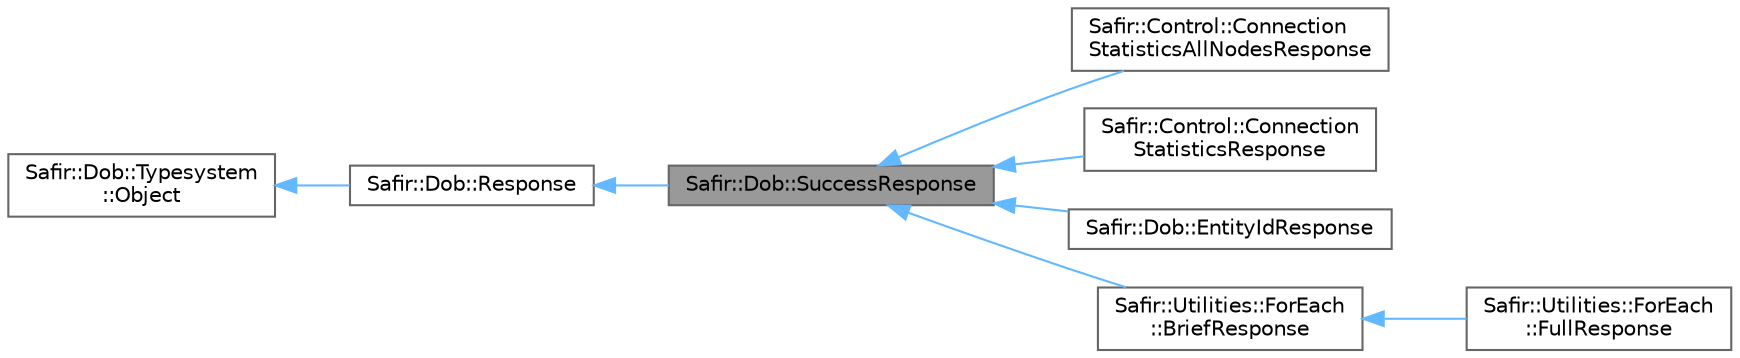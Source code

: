 digraph "Safir::Dob::SuccessResponse"
{
 // LATEX_PDF_SIZE
  bgcolor="transparent";
  edge [fontname=Helvetica,fontsize=10,labelfontname=Helvetica,labelfontsize=10];
  node [fontname=Helvetica,fontsize=10,shape=box,height=0.2,width=0.4];
  rankdir="LR";
  Node1 [label="Safir::Dob::SuccessResponse",height=0.2,width=0.4,color="gray40", fillcolor="grey60", style="filled", fontcolor="black",tooltip="The baseclass for all success responses."];
  Node2 -> Node1 [dir="back",color="steelblue1",style="solid"];
  Node2 [label="Safir::Dob::Response",height=0.2,width=0.4,color="gray40", fillcolor="white", style="filled",URL="$a01919.html",tooltip="The baseclass for all responses."];
  Node3 -> Node2 [dir="back",color="steelblue1",style="solid"];
  Node3 [label="Safir::Dob::Typesystem\l::Object",height=0.2,width=0.4,color="gray40", fillcolor="white", style="filled",URL="$a01499.html",tooltip="The base class for all DOB objects."];
  Node1 -> Node4 [dir="back",color="steelblue1",style="solid"];
  Node4 [label="Safir::Control::Connection\lStatisticsAllNodesResponse",height=0.2,width=0.4,color="gray40", fillcolor="white", style="filled",URL="$a01675.html",tooltip="Response to a Safir.Control.GetConnectionStatisticsAllNodes service request."];
  Node1 -> Node5 [dir="back",color="steelblue1",style="solid"];
  Node5 [label="Safir::Control::Connection\lStatisticsResponse",height=0.2,width=0.4,color="gray40", fillcolor="white", style="filled",URL="$a01683.html",tooltip="Response to a Safir.Control.GetConnectionStatistics service request."];
  Node1 -> Node6 [dir="back",color="steelblue1",style="solid"];
  Node6 [label="Safir::Dob::EntityIdResponse",height=0.2,width=0.4,color="gray40", fillcolor="white", style="filled",URL="$a01767.html",tooltip="Standard response for handlers registered as HandlerDecidesInstanceId, containing the instance that t..."];
  Node1 -> Node7 [dir="back",color="steelblue1",style="solid"];
  Node7 [label="Safir::Utilities::ForEach\l::BriefResponse",height=0.2,width=0.4,color="gray40", fillcolor="white", style="filled",URL="$a01951.html",tooltip="Brief response for a ForEach service request."];
  Node7 -> Node8 [dir="back",color="steelblue1",style="solid"];
  Node8 [label="Safir::Utilities::ForEach\l::FullResponse",height=0.2,width=0.4,color="gray40", fillcolor="white", style="filled",URL="$a01963.html",tooltip="Full response for a ForEach service request."];
}

